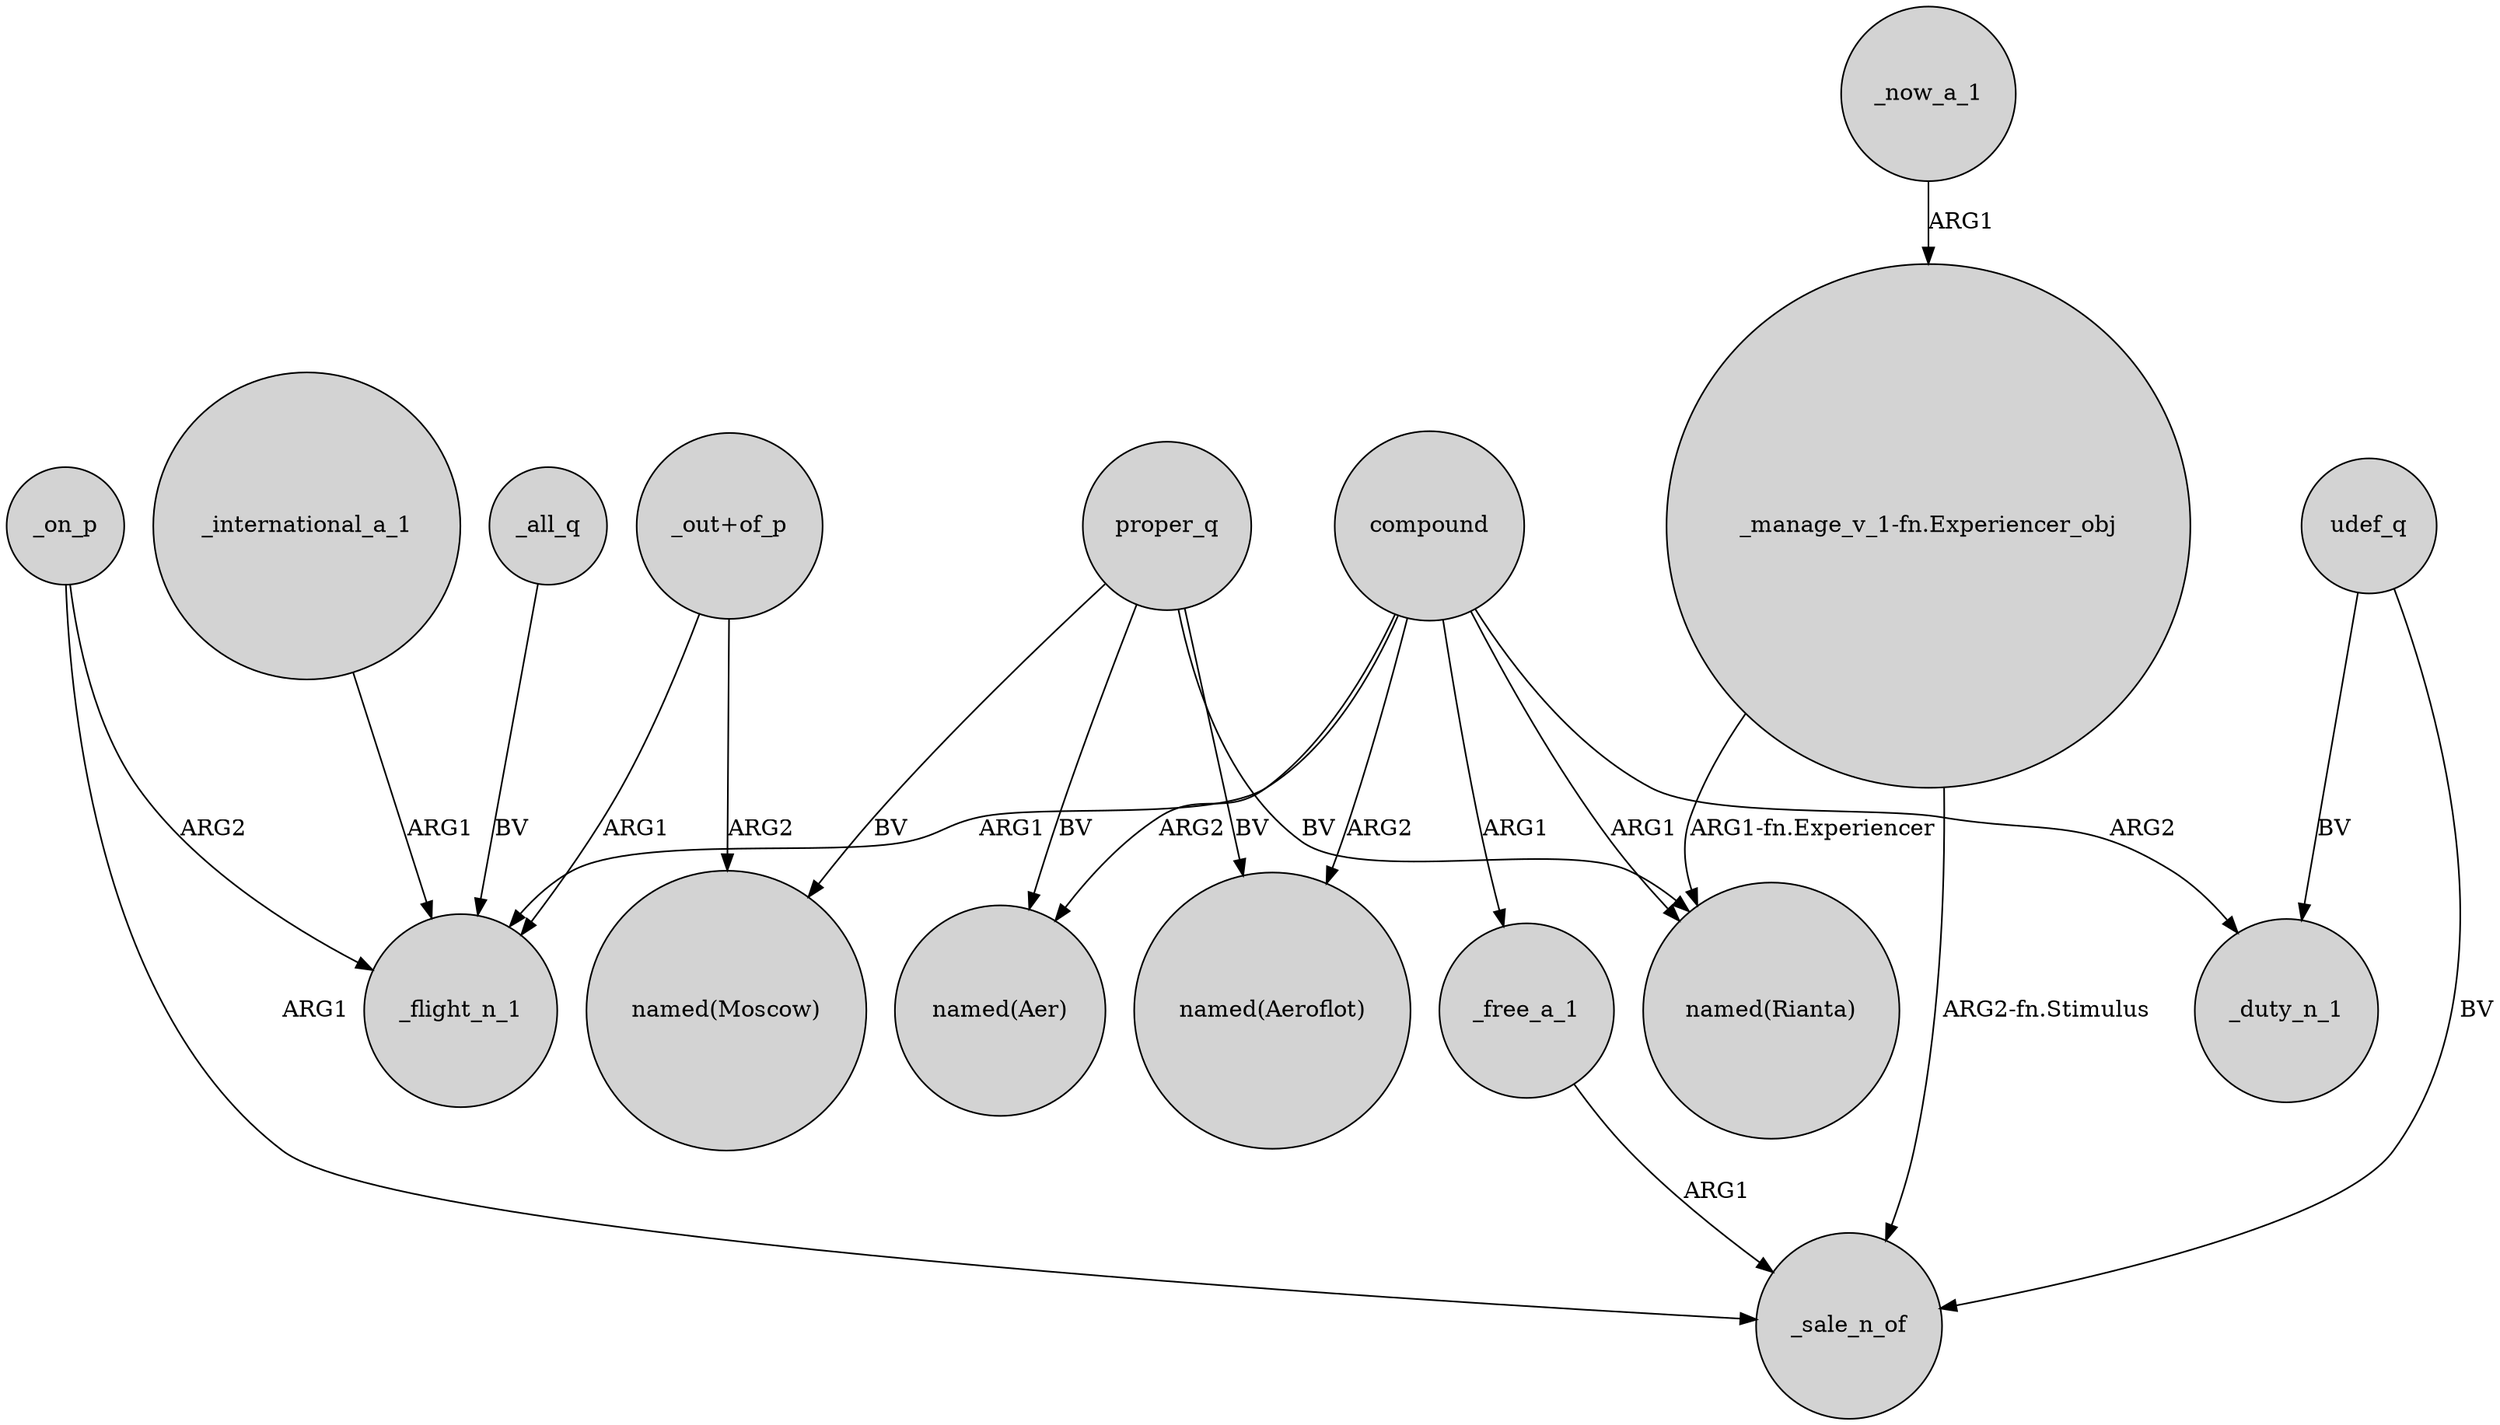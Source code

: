 digraph {
	node [shape=circle style=filled]
	compound -> _flight_n_1 [label=ARG1]
	udef_q -> _duty_n_1 [label=BV]
	compound -> _free_a_1 [label=ARG1]
	udef_q -> _sale_n_of [label=BV]
	"_manage_v_1-fn.Experiencer_obj" -> _sale_n_of [label="ARG2-fn.Stimulus"]
	_now_a_1 -> "_manage_v_1-fn.Experiencer_obj" [label=ARG1]
	_international_a_1 -> _flight_n_1 [label=ARG1]
	proper_q -> "named(Aer)" [label=BV]
	_all_q -> _flight_n_1 [label=BV]
	"_out+of_p" -> _flight_n_1 [label=ARG1]
	proper_q -> "named(Rianta)" [label=BV]
	proper_q -> "named(Moscow)" [label=BV]
	_on_p -> _flight_n_1 [label=ARG2]
	_free_a_1 -> _sale_n_of [label=ARG1]
	_on_p -> _sale_n_of [label=ARG1]
	proper_q -> "named(Aeroflot)" [label=BV]
	compound -> _duty_n_1 [label=ARG2]
	"_manage_v_1-fn.Experiencer_obj" -> "named(Rianta)" [label="ARG1-fn.Experiencer"]
	compound -> "named(Rianta)" [label=ARG1]
	"_out+of_p" -> "named(Moscow)" [label=ARG2]
	compound -> "named(Aer)" [label=ARG2]
	compound -> "named(Aeroflot)" [label=ARG2]
}
